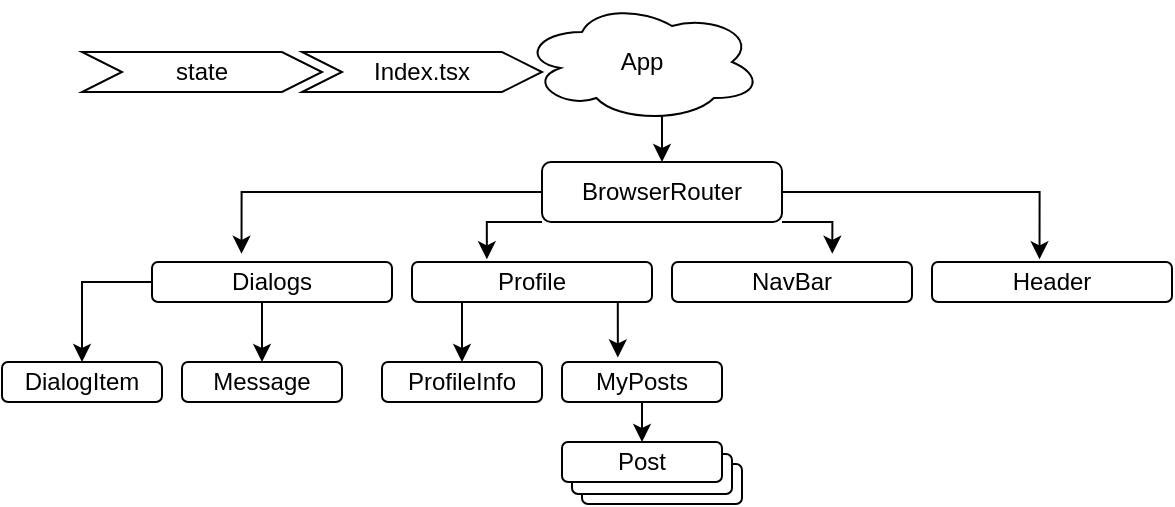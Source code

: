 <mxfile version="16.5.2" type="github">
  <diagram id="C5RBs43oDa-KdzZeNtuy" name="Page-1">
    <mxGraphModel dx="472" dy="905" grid="1" gridSize="10" guides="1" tooltips="1" connect="1" arrows="1" fold="1" page="1" pageScale="1" pageWidth="827" pageHeight="1169" math="0" shadow="0">
      <root>
        <mxCell id="WIyWlLk6GJQsqaUBKTNV-0" />
        <mxCell id="WIyWlLk6GJQsqaUBKTNV-1" parent="WIyWlLk6GJQsqaUBKTNV-0" />
        <mxCell id="k4PQZsG8BT_clB1h0zz4-30" value="" style="rounded=1;whiteSpace=wrap;html=1;" parent="WIyWlLk6GJQsqaUBKTNV-1" vertex="1">
          <mxGeometry x="370" y="231" width="80" height="20" as="geometry" />
        </mxCell>
        <mxCell id="k4PQZsG8BT_clB1h0zz4-28" value="" style="rounded=1;whiteSpace=wrap;html=1;" parent="WIyWlLk6GJQsqaUBKTNV-1" vertex="1">
          <mxGeometry x="365" y="226" width="80" height="20" as="geometry" />
        </mxCell>
        <mxCell id="k4PQZsG8BT_clB1h0zz4-23" style="edgeStyle=orthogonalEdgeStyle;rounded=0;orthogonalLoop=1;jettySize=auto;html=1;exitX=0.55;exitY=0.95;exitDx=0;exitDy=0;exitPerimeter=0;entryX=0.5;entryY=0;entryDx=0;entryDy=0;" parent="WIyWlLk6GJQsqaUBKTNV-1" source="k4PQZsG8BT_clB1h0zz4-0" target="k4PQZsG8BT_clB1h0zz4-1" edge="1">
          <mxGeometry relative="1" as="geometry" />
        </mxCell>
        <mxCell id="k4PQZsG8BT_clB1h0zz4-0" value="App" style="ellipse;shape=cloud;whiteSpace=wrap;html=1;" parent="WIyWlLk6GJQsqaUBKTNV-1" vertex="1">
          <mxGeometry x="340" width="120" height="60" as="geometry" />
        </mxCell>
        <mxCell id="k4PQZsG8BT_clB1h0zz4-7" style="edgeStyle=orthogonalEdgeStyle;rounded=0;orthogonalLoop=1;jettySize=auto;html=1;exitX=0;exitY=0.5;exitDx=0;exitDy=0;entryX=0.373;entryY=-0.205;entryDx=0;entryDy=0;entryPerimeter=0;" parent="WIyWlLk6GJQsqaUBKTNV-1" source="k4PQZsG8BT_clB1h0zz4-1" target="k4PQZsG8BT_clB1h0zz4-2" edge="1">
          <mxGeometry relative="1" as="geometry" />
        </mxCell>
        <mxCell id="k4PQZsG8BT_clB1h0zz4-8" style="edgeStyle=orthogonalEdgeStyle;rounded=0;orthogonalLoop=1;jettySize=auto;html=1;exitX=1;exitY=0.5;exitDx=0;exitDy=0;entryX=0.448;entryY=-0.068;entryDx=0;entryDy=0;entryPerimeter=0;" parent="WIyWlLk6GJQsqaUBKTNV-1" source="k4PQZsG8BT_clB1h0zz4-1" target="k4PQZsG8BT_clB1h0zz4-5" edge="1">
          <mxGeometry relative="1" as="geometry" />
        </mxCell>
        <mxCell id="k4PQZsG8BT_clB1h0zz4-11" style="edgeStyle=orthogonalEdgeStyle;rounded=0;orthogonalLoop=1;jettySize=auto;html=1;exitX=0;exitY=1;exitDx=0;exitDy=0;entryX=0.312;entryY=-0.068;entryDx=0;entryDy=0;entryPerimeter=0;" parent="WIyWlLk6GJQsqaUBKTNV-1" source="k4PQZsG8BT_clB1h0zz4-1" target="k4PQZsG8BT_clB1h0zz4-3" edge="1">
          <mxGeometry relative="1" as="geometry" />
        </mxCell>
        <mxCell id="k4PQZsG8BT_clB1h0zz4-12" style="edgeStyle=orthogonalEdgeStyle;rounded=0;orthogonalLoop=1;jettySize=auto;html=1;exitX=1;exitY=1;exitDx=0;exitDy=0;entryX=0.668;entryY=-0.205;entryDx=0;entryDy=0;entryPerimeter=0;" parent="WIyWlLk6GJQsqaUBKTNV-1" source="k4PQZsG8BT_clB1h0zz4-1" target="k4PQZsG8BT_clB1h0zz4-4" edge="1">
          <mxGeometry relative="1" as="geometry" />
        </mxCell>
        <mxCell id="k4PQZsG8BT_clB1h0zz4-1" value="BrowserRouter" style="rounded=1;whiteSpace=wrap;html=1;" parent="WIyWlLk6GJQsqaUBKTNV-1" vertex="1">
          <mxGeometry x="350" y="80" width="120" height="30" as="geometry" />
        </mxCell>
        <mxCell id="k4PQZsG8BT_clB1h0zz4-33" style="edgeStyle=orthogonalEdgeStyle;rounded=0;orthogonalLoop=1;jettySize=auto;html=1;exitX=0.5;exitY=1;exitDx=0;exitDy=0;entryX=0.5;entryY=0;entryDx=0;entryDy=0;" parent="WIyWlLk6GJQsqaUBKTNV-1" source="k4PQZsG8BT_clB1h0zz4-2" target="k4PQZsG8BT_clB1h0zz4-32" edge="1">
          <mxGeometry relative="1" as="geometry" />
        </mxCell>
        <mxCell id="k4PQZsG8BT_clB1h0zz4-34" style="edgeStyle=orthogonalEdgeStyle;rounded=0;orthogonalLoop=1;jettySize=auto;html=1;exitX=0;exitY=0.5;exitDx=0;exitDy=0;entryX=0.5;entryY=0;entryDx=0;entryDy=0;" parent="WIyWlLk6GJQsqaUBKTNV-1" source="k4PQZsG8BT_clB1h0zz4-2" target="k4PQZsG8BT_clB1h0zz4-31" edge="1">
          <mxGeometry relative="1" as="geometry" />
        </mxCell>
        <mxCell id="k4PQZsG8BT_clB1h0zz4-2" value="Dialogs" style="rounded=1;whiteSpace=wrap;html=1;" parent="WIyWlLk6GJQsqaUBKTNV-1" vertex="1">
          <mxGeometry x="155" y="130" width="120" height="20" as="geometry" />
        </mxCell>
        <mxCell id="k4PQZsG8BT_clB1h0zz4-17" style="edgeStyle=orthogonalEdgeStyle;rounded=0;orthogonalLoop=1;jettySize=auto;html=1;exitX=0.25;exitY=1;exitDx=0;exitDy=0;entryX=0.5;entryY=0;entryDx=0;entryDy=0;" parent="WIyWlLk6GJQsqaUBKTNV-1" source="k4PQZsG8BT_clB1h0zz4-3" target="k4PQZsG8BT_clB1h0zz4-14" edge="1">
          <mxGeometry relative="1" as="geometry" />
        </mxCell>
        <mxCell id="k4PQZsG8BT_clB1h0zz4-18" style="edgeStyle=orthogonalEdgeStyle;rounded=0;orthogonalLoop=1;jettySize=auto;html=1;exitX=0.75;exitY=1;exitDx=0;exitDy=0;entryX=0.349;entryY=-0.114;entryDx=0;entryDy=0;entryPerimeter=0;" parent="WIyWlLk6GJQsqaUBKTNV-1" source="k4PQZsG8BT_clB1h0zz4-3" target="k4PQZsG8BT_clB1h0zz4-15" edge="1">
          <mxGeometry relative="1" as="geometry">
            <Array as="points">
              <mxPoint x="388" y="150" />
            </Array>
          </mxGeometry>
        </mxCell>
        <mxCell id="k4PQZsG8BT_clB1h0zz4-3" value="Profile" style="rounded=1;whiteSpace=wrap;html=1;" parent="WIyWlLk6GJQsqaUBKTNV-1" vertex="1">
          <mxGeometry x="285" y="130" width="120" height="20" as="geometry" />
        </mxCell>
        <mxCell id="k4PQZsG8BT_clB1h0zz4-4" value="NavBar" style="rounded=1;whiteSpace=wrap;html=1;" parent="WIyWlLk6GJQsqaUBKTNV-1" vertex="1">
          <mxGeometry x="415" y="130" width="120" height="20" as="geometry" />
        </mxCell>
        <mxCell id="k4PQZsG8BT_clB1h0zz4-5" value="Header" style="rounded=1;whiteSpace=wrap;html=1;" parent="WIyWlLk6GJQsqaUBKTNV-1" vertex="1">
          <mxGeometry x="545" y="130" width="120" height="20" as="geometry" />
        </mxCell>
        <mxCell id="k4PQZsG8BT_clB1h0zz4-14" value="ProfileInfo" style="rounded=1;whiteSpace=wrap;html=1;" parent="WIyWlLk6GJQsqaUBKTNV-1" vertex="1">
          <mxGeometry x="270" y="180" width="80" height="20" as="geometry" />
        </mxCell>
        <mxCell id="k4PQZsG8BT_clB1h0zz4-21" style="edgeStyle=orthogonalEdgeStyle;rounded=0;orthogonalLoop=1;jettySize=auto;html=1;exitX=0.5;exitY=1;exitDx=0;exitDy=0;entryX=0.5;entryY=0;entryDx=0;entryDy=0;" parent="WIyWlLk6GJQsqaUBKTNV-1" source="k4PQZsG8BT_clB1h0zz4-15" target="k4PQZsG8BT_clB1h0zz4-20" edge="1">
          <mxGeometry relative="1" as="geometry" />
        </mxCell>
        <mxCell id="k4PQZsG8BT_clB1h0zz4-15" value="MyPosts" style="rounded=1;whiteSpace=wrap;html=1;" parent="WIyWlLk6GJQsqaUBKTNV-1" vertex="1">
          <mxGeometry x="360" y="180" width="80" height="20" as="geometry" />
        </mxCell>
        <mxCell id="k4PQZsG8BT_clB1h0zz4-20" value="Post" style="rounded=1;whiteSpace=wrap;html=1;" parent="WIyWlLk6GJQsqaUBKTNV-1" vertex="1">
          <mxGeometry x="360" y="220" width="80" height="20" as="geometry" />
        </mxCell>
        <mxCell id="k4PQZsG8BT_clB1h0zz4-26" value="Index.tsx" style="shape=step;perimeter=stepPerimeter;whiteSpace=wrap;html=1;fixedSize=1;" parent="WIyWlLk6GJQsqaUBKTNV-1" vertex="1">
          <mxGeometry x="230" y="25" width="120" height="20" as="geometry" />
        </mxCell>
        <mxCell id="k4PQZsG8BT_clB1h0zz4-31" value="DialogItem" style="rounded=1;whiteSpace=wrap;html=1;" parent="WIyWlLk6GJQsqaUBKTNV-1" vertex="1">
          <mxGeometry x="80" y="180" width="80" height="20" as="geometry" />
        </mxCell>
        <mxCell id="k4PQZsG8BT_clB1h0zz4-32" value="Message" style="rounded=1;whiteSpace=wrap;html=1;" parent="WIyWlLk6GJQsqaUBKTNV-1" vertex="1">
          <mxGeometry x="170" y="180" width="80" height="20" as="geometry" />
        </mxCell>
        <mxCell id="bBJOlrab5barN8a6u347-0" value="state" style="shape=step;perimeter=stepPerimeter;whiteSpace=wrap;html=1;fixedSize=1;" vertex="1" parent="WIyWlLk6GJQsqaUBKTNV-1">
          <mxGeometry x="120" y="25" width="120" height="20" as="geometry" />
        </mxCell>
      </root>
    </mxGraphModel>
  </diagram>
</mxfile>
